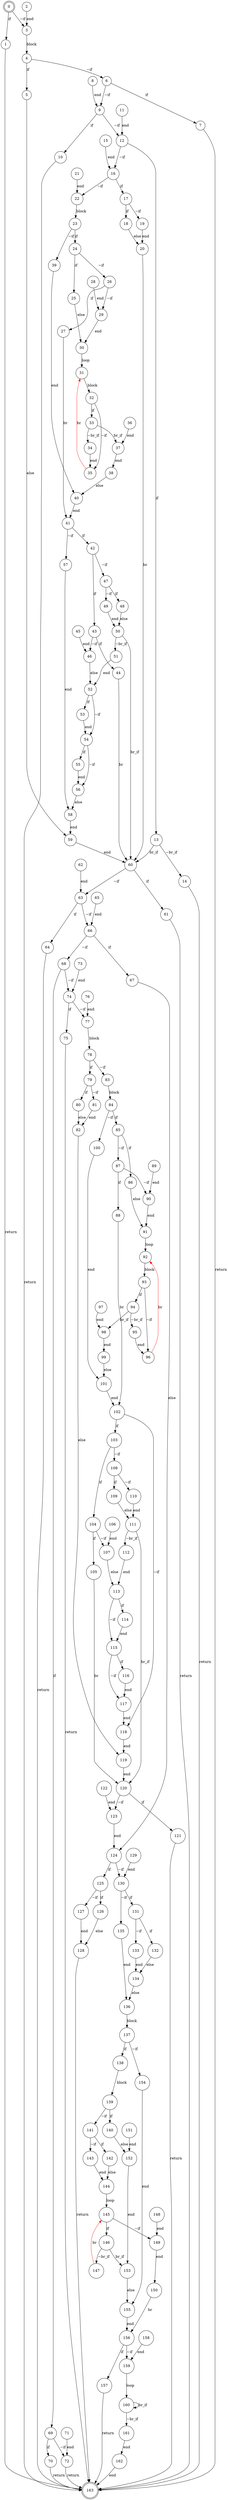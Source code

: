 digraph finite_state_machine {
    node [shape = doublecircle]; 0 163;
    node [shape = circle];
    0 -> 1[label = "if"];
    0 -> 3[label = "~if"];
    1 -> 163[label = "return"];
    2 -> 3[label = "end"];
    3 -> 4[label = "block"];
    4 -> 5[label = "if"];
    4 -> 6[label = "~if"];
    5 -> 59[label = "else"];
    6 -> 7[label = "if"];
    6 -> 9[label = "~if"];
    7 -> 163[label = "return"];
    8 -> 9[label = "end"];
    9 -> 10[label = "if"];
    9 -> 12[label = "~if"];
    10 -> 163[label = "return"];
    11 -> 12[label = "end"];
    12 -> 13[label = "if"];
    12 -> 16[label = "~if"];
    13 -> 14[label = "~br_if"];
    13 -> 60[label = "br_if"];
    14 -> 163[label = "return"];
    15 -> 16[label = "end"];
    16 -> 17[label = "if"];
    16 -> 22[label = "~if"];
    17 -> 18[label = "if"];
    17 -> 19[label = "~if"];
    18 -> 20[label = "else"];
    19 -> 20[label = "end"];
    20 -> 60[label = "br"];
    21 -> 22[label = "end"];
    22 -> 23[label = "block"];
    23 -> 24[label = "if"];
    23 -> 39[label = "~if"];
    24 -> 25[label = "if"];
    24 -> 26[label = "~if"];
    25 -> 30[label = "else"];
    26 -> 27[label = "if"];
    26 -> 29[label = "~if"];
    27 -> 41[label = "br"];
    28 -> 29[label = "end"];
    29 -> 30[label = "end"];
    30 -> 31[label = "loop"];
    31 -> 32[label = "block"];
    32 -> 33[label = "if"];
    32 -> 35[label = "~if"];
    33 -> 34[label = "~br_if"];
    33 -> 37[label = "br_if"];
    34 -> 35[label = "end"];
    35 -> 31[color="red" label = "br"];
    36 -> 37[label = "end"];
    37 -> 38[label = "end"];
    38 -> 40[label = "else"];
    39 -> 40[label = "end"];
    40 -> 41[label = "end"];
    41 -> 42[label = "if"];
    41 -> 57[label = "~if"];
    42 -> 43[label = "if"];
    42 -> 47[label = "~if"];
    43 -> 44[label = "if"];
    43 -> 46[label = "~if"];
    44 -> 60[label = "br"];
    45 -> 46[label = "end"];
    46 -> 52[label = "else"];
    47 -> 48[label = "if"];
    47 -> 49[label = "~if"];
    48 -> 50[label = "else"];
    49 -> 50[label = "end"];
    50 -> 51[label = "~br_if"];
    50 -> 60[label = "br_if"];
    51 -> 52[label = "end"];
    52 -> 53[label = "if"];
    52 -> 54[label = "~if"];
    53 -> 54[label = "end"];
    54 -> 55[label = "if"];
    54 -> 56[label = "~if"];
    55 -> 56[label = "end"];
    56 -> 58[label = "else"];
    57 -> 58[label = "end"];
    58 -> 59[label = "end"];
    59 -> 60[label = "end"];
    60 -> 61[label = "if"];
    60 -> 63[label = "~if"];
    61 -> 163[label = "return"];
    62 -> 63[label = "end"];
    63 -> 64[label = "if"];
    63 -> 66[label = "~if"];
    64 -> 163[label = "return"];
    65 -> 66[label = "end"];
    66 -> 67[label = "if"];
    66 -> 68[label = "~if"];
    67 -> 124[label = "else"];
    68 -> 69[label = "if"];
    68 -> 74[label = "~if"];
    69 -> 70[label = "if"];
    69 -> 72[label = "~if"];
    70 -> 163[label = "return"];
    71 -> 72[label = "end"];
    72 -> 163[label = "return"];
    73 -> 74[label = "end"];
    74 -> 75[label = "if"];
    74 -> 77[label = "~if"];
    75 -> 163[label = "return"];
    76 -> 77[label = "end"];
    77 -> 78[label = "block"];
    78 -> 79[label = "if"];
    78 -> 83[label = "~if"];
    79 -> 80[label = "if"];
    79 -> 81[label = "~if"];
    80 -> 82[label = "else"];
    81 -> 82[label = "end"];
    82 -> 119[label = "else"];
    83 -> 84[label = "block"];
    84 -> 85[label = "if"];
    84 -> 100[label = "~if"];
    85 -> 86[label = "if"];
    85 -> 87[label = "~if"];
    86 -> 91[label = "else"];
    87 -> 88[label = "if"];
    87 -> 90[label = "~if"];
    88 -> 102[label = "br"];
    89 -> 90[label = "end"];
    90 -> 91[label = "end"];
    91 -> 92[label = "loop"];
    92 -> 93[label = "block"];
    93 -> 94[label = "if"];
    93 -> 96[label = "~if"];
    94 -> 95[label = "~br_if"];
    94 -> 98[label = "br_if"];
    95 -> 96[label = "end"];
    96 -> 92[color="red" label = "br"];
    97 -> 98[label = "end"];
    98 -> 99[label = "end"];
    99 -> 101[label = "else"];
    100 -> 101[label = "end"];
    101 -> 102[label = "end"];
    102 -> 103[label = "if"];
    102 -> 118[label = "~if"];
    103 -> 104[label = "if"];
    103 -> 108[label = "~if"];
    104 -> 105[label = "if"];
    104 -> 107[label = "~if"];
    105 -> 120[label = "br"];
    106 -> 107[label = "end"];
    107 -> 113[label = "else"];
    108 -> 109[label = "if"];
    108 -> 110[label = "~if"];
    109 -> 111[label = "else"];
    110 -> 111[label = "end"];
    111 -> 112[label = "~br_if"];
    111 -> 120[label = "br_if"];
    112 -> 113[label = "end"];
    113 -> 114[label = "if"];
    113 -> 115[label = "~if"];
    114 -> 115[label = "end"];
    115 -> 116[label = "if"];
    115 -> 117[label = "~if"];
    116 -> 117[label = "end"];
    117 -> 118[label = "end"];
    118 -> 119[label = "end"];
    119 -> 120[label = "end"];
    120 -> 121[label = "if"];
    120 -> 123[label = "~if"];
    121 -> 163[label = "return"];
    122 -> 123[label = "end"];
    123 -> 124[label = "end"];
    124 -> 125[label = "if"];
    124 -> 130[label = "~if"];
    125 -> 126[label = "if"];
    125 -> 127[label = "~if"];
    126 -> 128[label = "else"];
    127 -> 128[label = "end"];
    128 -> 163[label = "return"];
    129 -> 130[label = "end"];
    130 -> 131[label = "if"];
    130 -> 135[label = "~if"];
    131 -> 132[label = "if"];
    131 -> 133[label = "~if"];
    132 -> 134[label = "else"];
    133 -> 134[label = "end"];
    134 -> 136[label = "else"];
    135 -> 136[label = "end"];
    136 -> 137[label = "block"];
    137 -> 138[label = "if"];
    137 -> 154[label = "~if"];
    138 -> 139[label = "block"];
    139 -> 140[label = "if"];
    139 -> 141[label = "~if"];
    140 -> 152[label = "else"];
    141 -> 142[label = "if"];
    141 -> 143[label = "~if"];
    142 -> 144[label = "else"];
    143 -> 144[label = "end"];
    144 -> 145[label = "loop"];
    145 -> 146[label = "if"];
    145 -> 149[label = "~if"];
    146 -> 147[label = "~br_if"];
    146 -> 153[label = "br_if"];
    147 -> 145[color="red" label = "br"];
    148 -> 149[label = "end"];
    149 -> 150[label = "end"];
    150 -> 156[label = "br"];
    151 -> 152[label = "end"];
    152 -> 153[label = "end"];
    153 -> 155[label = "else"];
    154 -> 155[label = "end"];
    155 -> 156[label = "end"];
    156 -> 157[label = "if"];
    156 -> 159[label = "~if"];
    157 -> 163[label = "return"];
    158 -> 159[label = "end"];
    159 -> 160[label = "loop"];
    160 -> 161[label = "~br_if"];
    160 -> 160[label = "br_if"];
    161 -> 162[label = "end"];
    162 -> 163[label = "end"];
}
